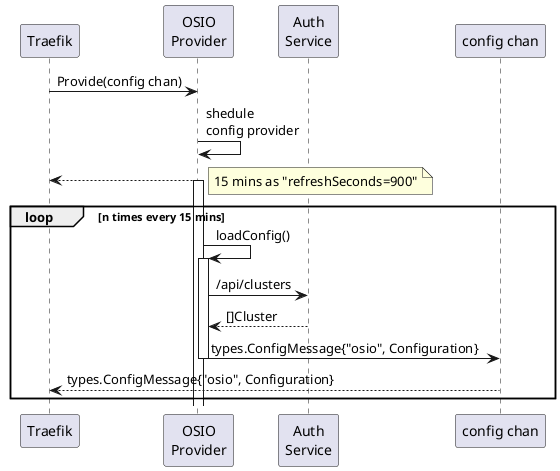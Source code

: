 @startuml

participant traefik as "Traefik"
participant provider as "OSIO\nProvider"
participant auth as "Auth\nService"
participant chan as "config chan"

traefik -> provider : Provide(config chan)
provider -> provider : shedule\nconfig provider
traefik <-- provider

note right : 15 mins as "refreshSeconds=900"
loop n times every 15 mins
activate provider
provider -> provider : loadConfig()
activate provider
provider -> auth : /api/clusters
provider <-- auth : []Cluster
provider -> chan : types.ConfigMessage{"osio", Configuration}
deactivate provider
traefik <-- chan : types.ConfigMessage{"osio", Configuration}
end

@enduml
